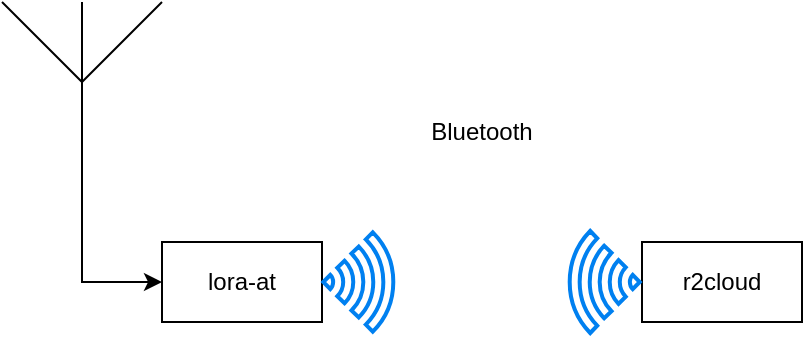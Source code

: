 <mxfile version="22.1.17" type="device">
  <diagram name="Page-1" id="E7dQQrjD5Hpwq3ozQLwh">
    <mxGraphModel dx="1434" dy="802" grid="1" gridSize="10" guides="1" tooltips="1" connect="1" arrows="1" fold="1" page="1" pageScale="1" pageWidth="827" pageHeight="1169" math="0" shadow="0">
      <root>
        <mxCell id="0" />
        <mxCell id="1" parent="0" />
        <mxCell id="0R7TZ4LiGSo9jSSrpEN1-3" style="edgeStyle=orthogonalEdgeStyle;rounded=0;orthogonalLoop=1;jettySize=auto;html=1;entryX=0;entryY=0.5;entryDx=0;entryDy=0;" edge="1" parent="1" source="0R7TZ4LiGSo9jSSrpEN1-1" target="0R7TZ4LiGSo9jSSrpEN1-2">
          <mxGeometry relative="1" as="geometry" />
        </mxCell>
        <mxCell id="0R7TZ4LiGSo9jSSrpEN1-1" value="" style="verticalLabelPosition=bottom;shadow=0;dashed=0;align=center;html=1;verticalAlign=top;shape=mxgraph.electrical.radio.aerial_-_antenna_1;" vertex="1" parent="1">
          <mxGeometry x="120" y="80" width="80" height="100" as="geometry" />
        </mxCell>
        <mxCell id="0R7TZ4LiGSo9jSSrpEN1-2" value="lora-at" style="rounded=0;whiteSpace=wrap;html=1;" vertex="1" parent="1">
          <mxGeometry x="200" y="200" width="80" height="40" as="geometry" />
        </mxCell>
        <mxCell id="0R7TZ4LiGSo9jSSrpEN1-5" value="r2cloud" style="rounded=0;whiteSpace=wrap;html=1;" vertex="1" parent="1">
          <mxGeometry x="440" y="200" width="80" height="40" as="geometry" />
        </mxCell>
        <mxCell id="0R7TZ4LiGSo9jSSrpEN1-6" value="" style="html=1;verticalLabelPosition=bottom;align=center;labelBackgroundColor=#ffffff;verticalAlign=top;strokeWidth=2;strokeColor=#0080F0;shadow=0;dashed=0;shape=mxgraph.ios7.icons.wifi;pointerEvents=1;rotation=90;" vertex="1" parent="1">
          <mxGeometry x="273.3" y="202.5" width="49.7" height="35" as="geometry" />
        </mxCell>
        <mxCell id="0R7TZ4LiGSo9jSSrpEN1-7" value="" style="html=1;verticalLabelPosition=bottom;align=center;labelBackgroundColor=#ffffff;verticalAlign=top;strokeWidth=2;strokeColor=#0080F0;shadow=0;dashed=0;shape=mxgraph.ios7.icons.wifi;pointerEvents=1;rotation=-90;" vertex="1" parent="1">
          <mxGeometry x="395.85" y="202.5" width="51" height="35" as="geometry" />
        </mxCell>
        <mxCell id="0R7TZ4LiGSo9jSSrpEN1-9" value="Bluetooth" style="text;html=1;strokeColor=none;fillColor=none;align=center;verticalAlign=middle;whiteSpace=wrap;rounded=0;" vertex="1" parent="1">
          <mxGeometry x="320" y="130" width="80" height="30" as="geometry" />
        </mxCell>
      </root>
    </mxGraphModel>
  </diagram>
</mxfile>
